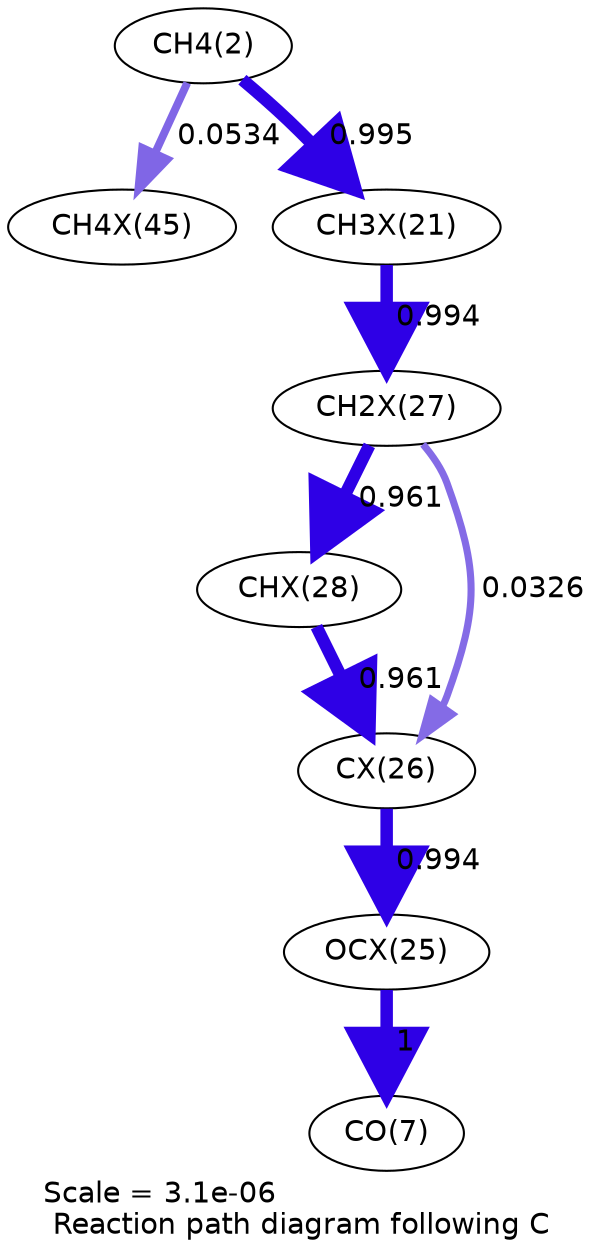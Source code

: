 digraph reaction_paths {
center=1;
s4 -> s36[fontname="Helvetica", penwidth=3.79, arrowsize=1.89, color="0.7, 0.553, 0.9"
, label=" 0.0534"];
s4 -> s28[fontname="Helvetica", penwidth=6, arrowsize=3, color="0.7, 1.49, 0.9"
, label=" 0.995"];
s28 -> s34[fontname="Helvetica", penwidth=6, arrowsize=3, color="0.7, 1.49, 0.9"
, label=" 0.994"];
s34 -> s35[fontname="Helvetica", penwidth=5.97, arrowsize=2.99, color="0.7, 1.46, 0.9"
, label=" 0.961"];
s34 -> s33[fontname="Helvetica", penwidth=3.41, arrowsize=1.71, color="0.7, 0.533, 0.9"
, label=" 0.0326"];
s35 -> s33[fontname="Helvetica", penwidth=5.97, arrowsize=2.99, color="0.7, 1.46, 0.9"
, label=" 0.961"];
s33 -> s32[fontname="Helvetica", penwidth=6, arrowsize=3, color="0.7, 1.49, 0.9"
, label=" 0.994"];
s32 -> s9[fontname="Helvetica", penwidth=6, arrowsize=3, color="0.7, 1.5, 0.9"
, label=" 1"];
s4 [ fontname="Helvetica", label="CH4(2)"];
s9 [ fontname="Helvetica", label="CO(7)"];
s28 [ fontname="Helvetica", label="CH3X(21)"];
s32 [ fontname="Helvetica", label="OCX(25)"];
s33 [ fontname="Helvetica", label="CX(26)"];
s34 [ fontname="Helvetica", label="CH2X(27)"];
s35 [ fontname="Helvetica", label="CHX(28)"];
s36 [ fontname="Helvetica", label="CH4X(45)"];
 label = "Scale = 3.1e-06\l Reaction path diagram following C";
 fontname = "Helvetica";
}
